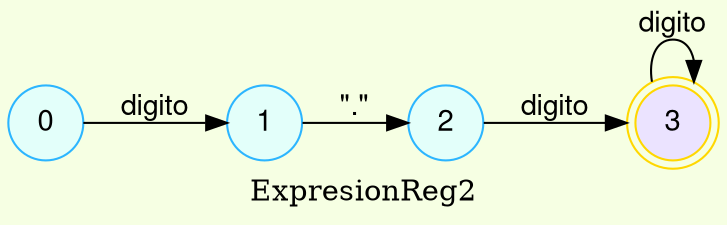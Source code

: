 digraph finite_state_machine {
	bgcolor = "#F6FFE3"
	node [fontname="Helvetica,Arial,sans-serif" ]
	edge [fontname="Helvetica,Arial,sans-serif"]
	rankdir=LR;
	node [shape = doublecircle, color = gold fillcolor="#EBE3FF" style =filled];3;
	node [shape = circle, color = "#2CB5FF" fillcolor="#E3FFFA" style =filled];

0->1[label = "digito"];
1->2[label = "\".\""];
2->3[label = "digito"];
3->3[label = "digito"];
label= ExpresionReg2}